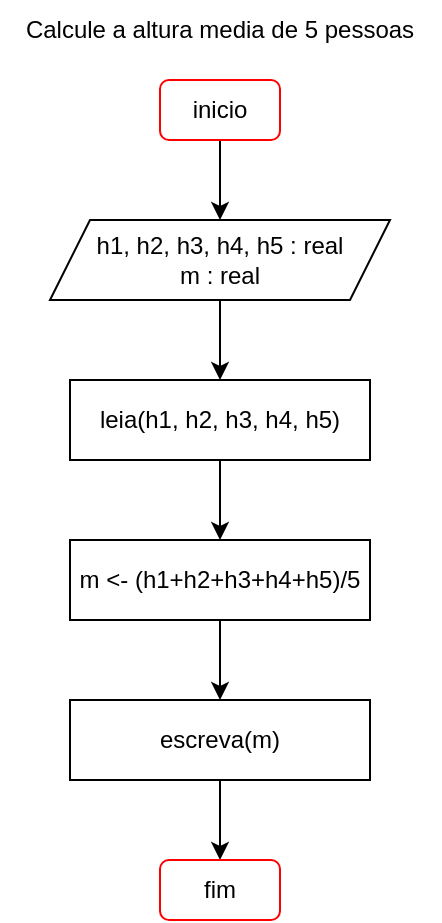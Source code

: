 <mxfile version="17.2.6" type="google" pages="3"><diagram id="C5RBs43oDa-KdzZeNtuy" name="Altura média"><mxGraphModel grid="1" page="1" gridSize="10" guides="1" tooltips="1" connect="1" arrows="1" fold="1" pageScale="1" pageWidth="827" pageHeight="1169" math="0" shadow="0"><root><mxCell id="WIyWlLk6GJQsqaUBKTNV-0"/><mxCell id="WIyWlLk6GJQsqaUBKTNV-1" parent="WIyWlLk6GJQsqaUBKTNV-0"/><mxCell id="bUzWxm_5IIejTb5UGPG7-2" value="" style="edgeStyle=orthogonalEdgeStyle;rounded=0;orthogonalLoop=1;jettySize=auto;html=1;entryX=0.5;entryY=0;entryDx=0;entryDy=0;" edge="1" parent="WIyWlLk6GJQsqaUBKTNV-1" source="bUzWxm_5IIejTb5UGPG7-0" target="bUzWxm_5IIejTb5UGPG7-3"><mxGeometry relative="1" as="geometry"><mxPoint x="400" y="185" as="targetPoint"/></mxGeometry></mxCell><mxCell id="bUzWxm_5IIejTb5UGPG7-0" value="inicio" style="rounded=1;whiteSpace=wrap;html=1;strokeColor=#FF0000;" vertex="1" parent="WIyWlLk6GJQsqaUBKTNV-1"><mxGeometry x="370" y="90" width="60" height="30" as="geometry"/></mxCell><mxCell id="bUzWxm_5IIejTb5UGPG7-7" value="" style="edgeStyle=orthogonalEdgeStyle;rounded=0;orthogonalLoop=1;jettySize=auto;html=1;" edge="1" parent="WIyWlLk6GJQsqaUBKTNV-1" source="bUzWxm_5IIejTb5UGPG7-3" target="bUzWxm_5IIejTb5UGPG7-6"><mxGeometry relative="1" as="geometry"/></mxCell><mxCell id="bUzWxm_5IIejTb5UGPG7-3" value="h1, h2, h3, h4, h5 : real&lt;br&gt;m : real" style="shape=parallelogram;perimeter=parallelogramPerimeter;whiteSpace=wrap;html=1;fixedSize=1;strokeColor=#000000;" vertex="1" parent="WIyWlLk6GJQsqaUBKTNV-1"><mxGeometry x="315" y="160" width="170" height="40" as="geometry"/></mxCell><mxCell id="bUzWxm_5IIejTb5UGPG7-9" value="" style="edgeStyle=orthogonalEdgeStyle;rounded=0;orthogonalLoop=1;jettySize=auto;html=1;" edge="1" parent="WIyWlLk6GJQsqaUBKTNV-1" source="bUzWxm_5IIejTb5UGPG7-6" target="bUzWxm_5IIejTb5UGPG7-8"><mxGeometry relative="1" as="geometry"/></mxCell><mxCell id="bUzWxm_5IIejTb5UGPG7-6" value="leia(h1, h2, h3, h4, h5)" style="whiteSpace=wrap;html=1;strokeColor=#000000;" vertex="1" parent="WIyWlLk6GJQsqaUBKTNV-1"><mxGeometry x="325" y="240" width="150" height="40" as="geometry"/></mxCell><mxCell id="bUzWxm_5IIejTb5UGPG7-11" value="" style="edgeStyle=orthogonalEdgeStyle;rounded=0;orthogonalLoop=1;jettySize=auto;html=1;" edge="1" parent="WIyWlLk6GJQsqaUBKTNV-1" source="bUzWxm_5IIejTb5UGPG7-8" target="bUzWxm_5IIejTb5UGPG7-10"><mxGeometry relative="1" as="geometry"/></mxCell><mxCell id="bUzWxm_5IIejTb5UGPG7-8" value="m &amp;lt;- (h1+h2+h3+h4+h5)/5" style="whiteSpace=wrap;html=1;strokeColor=#000000;" vertex="1" parent="WIyWlLk6GJQsqaUBKTNV-1"><mxGeometry x="325" y="320" width="150" height="40" as="geometry"/></mxCell><mxCell id="bUzWxm_5IIejTb5UGPG7-13" value="" style="edgeStyle=orthogonalEdgeStyle;rounded=0;orthogonalLoop=1;jettySize=auto;html=1;" edge="1" parent="WIyWlLk6GJQsqaUBKTNV-1" source="bUzWxm_5IIejTb5UGPG7-10" target="bUzWxm_5IIejTb5UGPG7-12"><mxGeometry relative="1" as="geometry"/></mxCell><mxCell id="bUzWxm_5IIejTb5UGPG7-10" value="escreva(m)" style="whiteSpace=wrap;html=1;strokeColor=#000000;" vertex="1" parent="WIyWlLk6GJQsqaUBKTNV-1"><mxGeometry x="325" y="400" width="150" height="40" as="geometry"/></mxCell><mxCell id="bUzWxm_5IIejTb5UGPG7-12" value="fim" style="rounded=1;whiteSpace=wrap;html=1;strokeColor=#FF0000;" vertex="1" parent="WIyWlLk6GJQsqaUBKTNV-1"><mxGeometry x="370" y="480" width="60" height="30" as="geometry"/></mxCell><mxCell id="bUzWxm_5IIejTb5UGPG7-14" value="Calcule a altura media de 5 pessoas" style="text;html=1;strokeColor=none;fillColor=none;align=center;verticalAlign=middle;whiteSpace=wrap;rounded=0;" vertex="1" parent="WIyWlLk6GJQsqaUBKTNV-1"><mxGeometry x="290" y="50" width="220" height="30" as="geometry"/></mxCell></root></mxGraphModel></diagram><diagram id="0uC6PQXhrgZb7V8C4TUy" name="Teste condicional"><mxGraphModel grid="1" page="1" gridSize="10" guides="1" tooltips="1" connect="1" arrows="1" fold="1" pageScale="1" pageWidth="827" pageHeight="1169" math="0" shadow="0"><root><mxCell id="b5jH2JO7xTDBuqe_oBOR-0"/><mxCell id="b5jH2JO7xTDBuqe_oBOR-1" parent="b5jH2JO7xTDBuqe_oBOR-0"/><mxCell id="q7RD36v7mSQqmcAjxH-v-3" style="edgeStyle=orthogonalEdgeStyle;rounded=0;orthogonalLoop=1;jettySize=auto;html=1;entryX=0.5;entryY=0;entryDx=0;entryDy=0;" edge="1" parent="b5jH2JO7xTDBuqe_oBOR-1" source="q7RD36v7mSQqmcAjxH-v-0" target="q7RD36v7mSQqmcAjxH-v-1"><mxGeometry relative="1" as="geometry"/></mxCell><mxCell id="q7RD36v7mSQqmcAjxH-v-0" value="inicio" style="rounded=1;whiteSpace=wrap;html=1;strokeColor=#FF0000;" vertex="1" parent="b5jH2JO7xTDBuqe_oBOR-1"><mxGeometry x="85" y="90" width="60" height="30" as="geometry"/></mxCell><mxCell id="iEaTliS8QH7ncK78W-vB-1" style="edgeStyle=orthogonalEdgeStyle;rounded=0;orthogonalLoop=1;jettySize=auto;html=1;" edge="1" parent="b5jH2JO7xTDBuqe_oBOR-1" source="q7RD36v7mSQqmcAjxH-v-1" target="iEaTliS8QH7ncK78W-vB-0"><mxGeometry relative="1" as="geometry"/></mxCell><mxCell id="q7RD36v7mSQqmcAjxH-v-1" value="x : inteiro" style="shape=parallelogram;perimeter=parallelogramPerimeter;whiteSpace=wrap;html=1;fixedSize=1;strokeColor=#000000;" vertex="1" parent="b5jH2JO7xTDBuqe_oBOR-1"><mxGeometry x="55" y="160" width="120" height="40" as="geometry"/></mxCell><mxCell id="q7RD36v7mSQqmcAjxH-v-2" value="fim" style="rounded=1;whiteSpace=wrap;html=1;strokeColor=#FF0000;" vertex="1" parent="b5jH2JO7xTDBuqe_oBOR-1"><mxGeometry x="175" y="470" width="60" height="30" as="geometry"/></mxCell><mxCell id="iEaTliS8QH7ncK78W-vB-3" style="edgeStyle=orthogonalEdgeStyle;rounded=0;orthogonalLoop=1;jettySize=auto;html=1;entryX=0.5;entryY=0;entryDx=0;entryDy=0;" edge="1" parent="b5jH2JO7xTDBuqe_oBOR-1" source="iEaTliS8QH7ncK78W-vB-0" target="iEaTliS8QH7ncK78W-vB-2"><mxGeometry relative="1" as="geometry"/></mxCell><mxCell id="iEaTliS8QH7ncK78W-vB-0" value="leia( x )" style="whiteSpace=wrap;html=1;strokeColor=#000000;" vertex="1" parent="b5jH2JO7xTDBuqe_oBOR-1"><mxGeometry x="40" y="240" width="150" height="40" as="geometry"/></mxCell><mxCell id="iEaTliS8QH7ncK78W-vB-5" style="edgeStyle=orthogonalEdgeStyle;rounded=0;orthogonalLoop=1;jettySize=auto;html=1;" edge="1" parent="b5jH2JO7xTDBuqe_oBOR-1" source="iEaTliS8QH7ncK78W-vB-2" target="iEaTliS8QH7ncK78W-vB-4"><mxGeometry relative="1" as="geometry"/></mxCell><mxCell id="iEaTliS8QH7ncK78W-vB-8" value="SIM" style="edgeLabel;html=1;align=center;verticalAlign=middle;resizable=0;points=[];" connectable="0" vertex="1" parent="iEaTliS8QH7ncK78W-vB-5"><mxGeometry x="-0.185" relative="1" as="geometry"><mxPoint as="offset"/></mxGeometry></mxCell><mxCell id="iEaTliS8QH7ncK78W-vB-7" style="edgeStyle=orthogonalEdgeStyle;rounded=0;orthogonalLoop=1;jettySize=auto;html=1;entryX=0;entryY=0.5;entryDx=0;entryDy=0;exitX=0.5;exitY=1;exitDx=0;exitDy=0;" edge="1" parent="b5jH2JO7xTDBuqe_oBOR-1" source="iEaTliS8QH7ncK78W-vB-2" target="q7RD36v7mSQqmcAjxH-v-2"><mxGeometry relative="1" as="geometry"><Array as="points"><mxPoint x="115" y="485"/></Array></mxGeometry></mxCell><mxCell id="iEaTliS8QH7ncK78W-vB-9" value="NÃO" style="edgeLabel;html=1;align=center;verticalAlign=middle;resizable=0;points=[];" connectable="0" vertex="1" parent="iEaTliS8QH7ncK78W-vB-7"><mxGeometry x="-0.433" y="1" relative="1" as="geometry"><mxPoint x="-1" y="6" as="offset"/></mxGeometry></mxCell><mxCell id="iEaTliS8QH7ncK78W-vB-2" value="x é par?" style="rhombus;whiteSpace=wrap;html=1;fillColor=#d5e8d4;strokeColor=#82b366;" vertex="1" parent="b5jH2JO7xTDBuqe_oBOR-1"><mxGeometry x="75" y="320" width="80" height="80" as="geometry"/></mxCell><mxCell id="iEaTliS8QH7ncK78W-vB-6" style="edgeStyle=orthogonalEdgeStyle;rounded=0;orthogonalLoop=1;jettySize=auto;html=1;entryX=1;entryY=0.5;entryDx=0;entryDy=0;" edge="1" parent="b5jH2JO7xTDBuqe_oBOR-1" source="iEaTliS8QH7ncK78W-vB-4" target="q7RD36v7mSQqmcAjxH-v-2"><mxGeometry relative="1" as="geometry"><Array as="points"><mxPoint x="305" y="485"/></Array></mxGeometry></mxCell><mxCell id="iEaTliS8QH7ncK78W-vB-4" value="escreva(x, &quot;é par&quot;)" style="whiteSpace=wrap;html=1;strokeColor=#000000;" vertex="1" parent="b5jH2JO7xTDBuqe_oBOR-1"><mxGeometry x="230" y="340" width="150" height="40" as="geometry"/></mxCell><mxCell id="iEaTliS8QH7ncK78W-vB-10" value="Desvio condiconal parcial" style="text;html=1;strokeColor=none;fillColor=none;align=center;verticalAlign=middle;whiteSpace=wrap;rounded=0;" vertex="1" parent="b5jH2JO7xTDBuqe_oBOR-1"><mxGeometry x="37.5" y="40" width="152.5" height="40" as="geometry"/></mxCell><mxCell id="iEaTliS8QH7ncK78W-vB-11" style="edgeStyle=orthogonalEdgeStyle;rounded=0;orthogonalLoop=1;jettySize=auto;html=1;entryX=0.5;entryY=0;entryDx=0;entryDy=0;" edge="1" parent="b5jH2JO7xTDBuqe_oBOR-1" source="iEaTliS8QH7ncK78W-vB-12" target="iEaTliS8QH7ncK78W-vB-14"><mxGeometry relative="1" as="geometry"/></mxCell><mxCell id="iEaTliS8QH7ncK78W-vB-12" value="inicio" style="rounded=1;whiteSpace=wrap;html=1;strokeColor=#FF0000;" vertex="1" parent="b5jH2JO7xTDBuqe_oBOR-1"><mxGeometry x="575" y="90" width="60" height="30" as="geometry"/></mxCell><mxCell id="iEaTliS8QH7ncK78W-vB-13" style="edgeStyle=orthogonalEdgeStyle;rounded=0;orthogonalLoop=1;jettySize=auto;html=1;" edge="1" parent="b5jH2JO7xTDBuqe_oBOR-1" source="iEaTliS8QH7ncK78W-vB-14" target="iEaTliS8QH7ncK78W-vB-17"><mxGeometry relative="1" as="geometry"/></mxCell><mxCell id="iEaTliS8QH7ncK78W-vB-14" value="x : inteiro" style="shape=parallelogram;perimeter=parallelogramPerimeter;whiteSpace=wrap;html=1;fixedSize=1;strokeColor=#000000;" vertex="1" parent="b5jH2JO7xTDBuqe_oBOR-1"><mxGeometry x="545" y="160" width="120" height="40" as="geometry"/></mxCell><mxCell id="iEaTliS8QH7ncK78W-vB-15" value="fim" style="rounded=1;whiteSpace=wrap;html=1;strokeColor=#FF0000;" vertex="1" parent="b5jH2JO7xTDBuqe_oBOR-1"><mxGeometry x="575" y="720" width="60" height="30" as="geometry"/></mxCell><mxCell id="iEaTliS8QH7ncK78W-vB-16" style="edgeStyle=orthogonalEdgeStyle;rounded=0;orthogonalLoop=1;jettySize=auto;html=1;entryX=0.5;entryY=0;entryDx=0;entryDy=0;" edge="1" parent="b5jH2JO7xTDBuqe_oBOR-1" source="iEaTliS8QH7ncK78W-vB-17" target="iEaTliS8QH7ncK78W-vB-22"><mxGeometry relative="1" as="geometry"/></mxCell><mxCell id="iEaTliS8QH7ncK78W-vB-17" value="leia( x )" style="whiteSpace=wrap;html=1;strokeColor=#000000;" vertex="1" parent="b5jH2JO7xTDBuqe_oBOR-1"><mxGeometry x="530" y="240" width="150" height="40" as="geometry"/></mxCell><mxCell id="iEaTliS8QH7ncK78W-vB-18" style="edgeStyle=orthogonalEdgeStyle;rounded=0;orthogonalLoop=1;jettySize=auto;html=1;entryX=0.5;entryY=0;entryDx=0;entryDy=0;" edge="1" parent="b5jH2JO7xTDBuqe_oBOR-1" source="iEaTliS8QH7ncK78W-vB-22" target="iEaTliS8QH7ncK78W-vB-24"><mxGeometry relative="1" as="geometry"/></mxCell><mxCell id="iEaTliS8QH7ncK78W-vB-19" value="SIM" style="edgeLabel;html=1;align=center;verticalAlign=middle;resizable=0;points=[];" connectable="0" vertex="1" parent="iEaTliS8QH7ncK78W-vB-18"><mxGeometry x="-0.185" relative="1" as="geometry"><mxPoint x="-14" as="offset"/></mxGeometry></mxCell><mxCell id="iEaTliS8QH7ncK78W-vB-20" style="edgeStyle=orthogonalEdgeStyle;rounded=0;orthogonalLoop=1;jettySize=auto;html=1;exitX=0;exitY=0.5;exitDx=0;exitDy=0;entryX=0.462;entryY=0.013;entryDx=0;entryDy=0;entryPerimeter=0;" edge="1" parent="b5jH2JO7xTDBuqe_oBOR-1" source="iEaTliS8QH7ncK78W-vB-22" target="iEaTliS8QH7ncK78W-vB-30"><mxGeometry relative="1" as="geometry"><Array as="points"><mxPoint x="480" y="360"/></Array><mxPoint x="505" y="460" as="targetPoint"/></mxGeometry></mxCell><mxCell id="iEaTliS8QH7ncK78W-vB-21" value="NÃO" style="edgeLabel;html=1;align=center;verticalAlign=middle;resizable=0;points=[];" connectable="0" vertex="1" parent="iEaTliS8QH7ncK78W-vB-20"><mxGeometry x="-0.433" y="1" relative="1" as="geometry"><mxPoint x="-5" y="-1" as="offset"/></mxGeometry></mxCell><mxCell id="iEaTliS8QH7ncK78W-vB-22" value="x é par?" style="rhombus;whiteSpace=wrap;html=1;fillColor=#d5e8d4;strokeColor=#82b366;" vertex="1" parent="b5jH2JO7xTDBuqe_oBOR-1"><mxGeometry x="565" y="320" width="80" height="80" as="geometry"/></mxCell><mxCell id="iEaTliS8QH7ncK78W-vB-27" style="edgeStyle=orthogonalEdgeStyle;rounded=0;orthogonalLoop=1;jettySize=auto;html=1;" edge="1" parent="b5jH2JO7xTDBuqe_oBOR-1" source="iEaTliS8QH7ncK78W-vB-24" target="iEaTliS8QH7ncK78W-vB-25"><mxGeometry relative="1" as="geometry"/></mxCell><mxCell id="iEaTliS8QH7ncK78W-vB-24" value="escreva(x, &quot;é par&quot;)" style="whiteSpace=wrap;html=1;strokeColor=#000000;" vertex="1" parent="b5jH2JO7xTDBuqe_oBOR-1"><mxGeometry x="660" y="400" width="130" height="40" as="geometry"/></mxCell><mxCell id="iEaTliS8QH7ncK78W-vB-28" style="edgeStyle=orthogonalEdgeStyle;rounded=0;orthogonalLoop=1;jettySize=auto;html=1;" edge="1" parent="b5jH2JO7xTDBuqe_oBOR-1" source="iEaTliS8QH7ncK78W-vB-25" target="iEaTliS8QH7ncK78W-vB-26"><mxGeometry relative="1" as="geometry"/></mxCell><mxCell id="iEaTliS8QH7ncK78W-vB-25" value="x &amp;lt;- x * x&lt;br&gt;" style="whiteSpace=wrap;html=1;strokeColor=#000000;" vertex="1" parent="b5jH2JO7xTDBuqe_oBOR-1"><mxGeometry x="660" y="480" width="130" height="40" as="geometry"/></mxCell><mxCell id="iEaTliS8QH7ncK78W-vB-36" style="edgeStyle=orthogonalEdgeStyle;rounded=0;orthogonalLoop=1;jettySize=auto;html=1;entryX=0.5;entryY=0;entryDx=0;entryDy=0;" edge="1" parent="b5jH2JO7xTDBuqe_oBOR-1" source="iEaTliS8QH7ncK78W-vB-26" target="iEaTliS8QH7ncK78W-vB-34"><mxGeometry relative="1" as="geometry"/></mxCell><mxCell id="iEaTliS8QH7ncK78W-vB-26" value="escreval(&quot;x * x =&quot;, x)" style="whiteSpace=wrap;html=1;strokeColor=#000000;" vertex="1" parent="b5jH2JO7xTDBuqe_oBOR-1"><mxGeometry x="660" y="560" width="130" height="40" as="geometry"/></mxCell><mxCell id="iEaTliS8QH7ncK78W-vB-29" style="edgeStyle=orthogonalEdgeStyle;rounded=0;orthogonalLoop=1;jettySize=auto;html=1;" edge="1" parent="b5jH2JO7xTDBuqe_oBOR-1" source="iEaTliS8QH7ncK78W-vB-30" target="iEaTliS8QH7ncK78W-vB-32"><mxGeometry relative="1" as="geometry"/></mxCell><mxCell id="iEaTliS8QH7ncK78W-vB-30" value="escreva(x, &quot;é impar!&quot;)" style="whiteSpace=wrap;html=1;strokeColor=#000000;" vertex="1" parent="b5jH2JO7xTDBuqe_oBOR-1"><mxGeometry x="420" y="400" width="130" height="40" as="geometry"/></mxCell><mxCell id="iEaTliS8QH7ncK78W-vB-31" style="edgeStyle=orthogonalEdgeStyle;rounded=0;orthogonalLoop=1;jettySize=auto;html=1;" edge="1" parent="b5jH2JO7xTDBuqe_oBOR-1" source="iEaTliS8QH7ncK78W-vB-32" target="iEaTliS8QH7ncK78W-vB-33"><mxGeometry relative="1" as="geometry"/></mxCell><mxCell id="iEaTliS8QH7ncK78W-vB-32" value="x &amp;lt;- x + 1" style="whiteSpace=wrap;html=1;strokeColor=#000000;" vertex="1" parent="b5jH2JO7xTDBuqe_oBOR-1"><mxGeometry x="420" y="480" width="130" height="40" as="geometry"/></mxCell><mxCell id="iEaTliS8QH7ncK78W-vB-35" style="edgeStyle=orthogonalEdgeStyle;rounded=0;orthogonalLoop=1;jettySize=auto;html=1;" edge="1" parent="b5jH2JO7xTDBuqe_oBOR-1" source="iEaTliS8QH7ncK78W-vB-33" target="iEaTliS8QH7ncK78W-vB-34"><mxGeometry relative="1" as="geometry"/></mxCell><mxCell id="iEaTliS8QH7ncK78W-vB-33" value="escreval(&quot;x =&quot;, x)" style="whiteSpace=wrap;html=1;strokeColor=#000000;" vertex="1" parent="b5jH2JO7xTDBuqe_oBOR-1"><mxGeometry x="420" y="560" width="130" height="40" as="geometry"/></mxCell><mxCell id="iEaTliS8QH7ncK78W-vB-40" style="edgeStyle=orthogonalEdgeStyle;rounded=0;orthogonalLoop=1;jettySize=auto;html=1;entryX=0.5;entryY=0;entryDx=0;entryDy=0;" edge="1" parent="b5jH2JO7xTDBuqe_oBOR-1" source="iEaTliS8QH7ncK78W-vB-34" target="iEaTliS8QH7ncK78W-vB-15"><mxGeometry relative="1" as="geometry"/></mxCell><mxCell id="iEaTliS8QH7ncK78W-vB-34" value="escreval(&quot;terminei o algoritmo&quot;)" style="whiteSpace=wrap;html=1;strokeColor=#000000;" vertex="1" parent="b5jH2JO7xTDBuqe_oBOR-1"><mxGeometry x="515" y="640" width="180" height="40" as="geometry"/></mxCell><mxCell id="iEaTliS8QH7ncK78W-vB-38" value="Desvio condicional completo" style="text;html=1;strokeColor=none;fillColor=none;align=center;verticalAlign=middle;whiteSpace=wrap;rounded=0;" vertex="1" parent="b5jH2JO7xTDBuqe_oBOR-1"><mxGeometry x="523.75" y="40" width="162.5" height="40" as="geometry"/></mxCell></root></mxGraphModel></diagram><diagram id="ec4JXGjFlfQSFZVieTjN" name="Exercícios"><mxGraphModel grid="1" page="1" gridSize="10" guides="1" tooltips="1" connect="1" arrows="1" fold="1" pageScale="1" pageWidth="827" pageHeight="1169" math="0" shadow="0"><root><mxCell id="0"/><mxCell id="1" parent="0"/><mxCell id="v7FGW0W22Onnfv4jTw1D-1" value="Exercício 1" style="text;html=1;strokeColor=none;fillColor=none;align=center;verticalAlign=middle;whiteSpace=wrap;rounded=0;fontStyle=5" vertex="1" parent="1"><mxGeometry x="179" y="11" width="100" height="30" as="geometry"/></mxCell><mxCell id="6wxG_hIsGA9apHgpyqQL-1" style="edgeStyle=orthogonalEdgeStyle;rounded=0;orthogonalLoop=1;jettySize=auto;html=1;entryX=0.5;entryY=0;entryDx=0;entryDy=0;" edge="1" parent="1" source="6wxG_hIsGA9apHgpyqQL-2" target="6wxG_hIsGA9apHgpyqQL-4"><mxGeometry relative="1" as="geometry"/></mxCell><mxCell id="6wxG_hIsGA9apHgpyqQL-2" value="inicio" style="rounded=1;whiteSpace=wrap;html=1;strokeColor=#FF0000;" vertex="1" parent="1"><mxGeometry x="199" y="50" width="60" height="30" as="geometry"/></mxCell><mxCell id="6wxG_hIsGA9apHgpyqQL-3" style="edgeStyle=orthogonalEdgeStyle;rounded=0;orthogonalLoop=1;jettySize=auto;html=1;" edge="1" parent="1" source="6wxG_hIsGA9apHgpyqQL-4" target="6wxG_hIsGA9apHgpyqQL-7"><mxGeometry relative="1" as="geometry"/></mxCell><mxCell id="6wxG_hIsGA9apHgpyqQL-4" value="x : inteiro" style="shape=parallelogram;perimeter=parallelogramPerimeter;whiteSpace=wrap;html=1;fixedSize=1;strokeColor=#000000;" vertex="1" parent="1"><mxGeometry x="169" y="120" width="120" height="40" as="geometry"/></mxCell><mxCell id="6wxG_hIsGA9apHgpyqQL-6" style="edgeStyle=orthogonalEdgeStyle;rounded=0;orthogonalLoop=1;jettySize=auto;html=1;entryX=0.5;entryY=0;entryDx=0;entryDy=0;" edge="1" parent="1" source="6wxG_hIsGA9apHgpyqQL-7" target="6wxG_hIsGA9apHgpyqQL-12"><mxGeometry relative="1" as="geometry"/></mxCell><mxCell id="6wxG_hIsGA9apHgpyqQL-7" value="leia( x )" style="whiteSpace=wrap;html=1;strokeColor=#000000;" vertex="1" parent="1"><mxGeometry x="169" y="200" width="120" height="40" as="geometry"/></mxCell><mxCell id="6wxG_hIsGA9apHgpyqQL-8" style="edgeStyle=orthogonalEdgeStyle;rounded=0;orthogonalLoop=1;jettySize=auto;html=1;entryX=0.5;entryY=0;entryDx=0;entryDy=0;" edge="1" parent="1" source="6wxG_hIsGA9apHgpyqQL-12" target="8osGrrs4_ClT8bTZeJCw-3"><mxGeometry relative="1" as="geometry"><mxPoint x="349.0" y="360.0" as="targetPoint"/></mxGeometry></mxCell><mxCell id="6wxG_hIsGA9apHgpyqQL-9" value="SIM" style="edgeLabel;html=1;align=center;verticalAlign=middle;resizable=0;points=[];" connectable="0" vertex="1" parent="6wxG_hIsGA9apHgpyqQL-8"><mxGeometry x="-0.185" relative="1" as="geometry"><mxPoint x="-14" as="offset"/></mxGeometry></mxCell><mxCell id="6wxG_hIsGA9apHgpyqQL-10" style="edgeStyle=orthogonalEdgeStyle;rounded=0;orthogonalLoop=1;jettySize=auto;html=1;exitX=0;exitY=0.5;exitDx=0;exitDy=0;" edge="1" parent="1" source="6wxG_hIsGA9apHgpyqQL-12" target="8osGrrs4_ClT8bTZeJCw-9"><mxGeometry relative="1" as="geometry"><Array as="points"><mxPoint x="104" y="320"/></Array><mxPoint x="104.06" y="360.52" as="targetPoint"/></mxGeometry></mxCell><mxCell id="6wxG_hIsGA9apHgpyqQL-11" value="NÃO" style="edgeLabel;html=1;align=center;verticalAlign=middle;resizable=0;points=[];" connectable="0" vertex="1" parent="6wxG_hIsGA9apHgpyqQL-10"><mxGeometry x="-0.433" y="1" relative="1" as="geometry"><mxPoint x="2" y="-1" as="offset"/></mxGeometry></mxCell><mxCell id="6wxG_hIsGA9apHgpyqQL-12" value="&lt;span&gt;x % 2 = 0 ?&lt;/span&gt;" style="rhombus;whiteSpace=wrap;html=1;fillColor=#d5e8d4;strokeColor=#82b366;" vertex="1" parent="1"><mxGeometry x="189" y="280" width="80" height="80" as="geometry"/></mxCell><mxCell id="8osGrrs4_ClT8bTZeJCw-6" style="edgeStyle=orthogonalEdgeStyle;rounded=0;orthogonalLoop=1;jettySize=auto;html=1;entryX=0.5;entryY=0;entryDx=0;entryDy=0;exitX=0.5;exitY=1;exitDx=0;exitDy=0;" edge="1" parent="1" source="8osGrrs4_ClT8bTZeJCw-9" target="TPDmj40eAJEOQgTm7GCc-1"><mxGeometry relative="1" as="geometry"/></mxCell><mxCell id="TPDmj40eAJEOQgTm7GCc-1" value="fim" style="rounded=1;whiteSpace=wrap;html=1;strokeColor=#FF0000;" vertex="1" parent="1"><mxGeometry x="199" y="449" width="60" height="30" as="geometry"/></mxCell><mxCell id="TPDmj40eAJEOQgTm7GCc-4" value="Exercício 2" style="text;html=1;strokeColor=none;fillColor=none;align=center;verticalAlign=middle;whiteSpace=wrap;rounded=0;fontStyle=5" vertex="1" parent="1"><mxGeometry x="620" y="11" width="100" height="30" as="geometry"/></mxCell><mxCell id="TPDmj40eAJEOQgTm7GCc-5" style="edgeStyle=orthogonalEdgeStyle;rounded=0;orthogonalLoop=1;jettySize=auto;html=1;entryX=0.5;entryY=0;entryDx=0;entryDy=0;" edge="1" parent="1" source="TPDmj40eAJEOQgTm7GCc-6" target="TPDmj40eAJEOQgTm7GCc-8"><mxGeometry relative="1" as="geometry"/></mxCell><mxCell id="TPDmj40eAJEOQgTm7GCc-6" value="inicio" style="rounded=1;whiteSpace=wrap;html=1;strokeColor=#FF0000;" vertex="1" parent="1"><mxGeometry x="640" y="50" width="60" height="30" as="geometry"/></mxCell><mxCell id="TPDmj40eAJEOQgTm7GCc-7" style="edgeStyle=orthogonalEdgeStyle;rounded=0;orthogonalLoop=1;jettySize=auto;html=1;" edge="1" parent="1" source="TPDmj40eAJEOQgTm7GCc-8" target="TPDmj40eAJEOQgTm7GCc-10"><mxGeometry relative="1" as="geometry"/></mxCell><mxCell id="TPDmj40eAJEOQgTm7GCc-8" value="x : inteiro" style="shape=parallelogram;perimeter=parallelogramPerimeter;whiteSpace=wrap;html=1;fixedSize=1;strokeColor=#000000;" vertex="1" parent="1"><mxGeometry x="610" y="120" width="120" height="40" as="geometry"/></mxCell><mxCell id="TPDmj40eAJEOQgTm7GCc-9" style="edgeStyle=orthogonalEdgeStyle;rounded=0;orthogonalLoop=1;jettySize=auto;html=1;entryX=0.5;entryY=0;entryDx=0;entryDy=0;" edge="1" parent="1" source="TPDmj40eAJEOQgTm7GCc-10" target="TPDmj40eAJEOQgTm7GCc-15"><mxGeometry relative="1" as="geometry"/></mxCell><mxCell id="TPDmj40eAJEOQgTm7GCc-10" value="leia( x )" style="whiteSpace=wrap;html=1;strokeColor=#000000;" vertex="1" parent="1"><mxGeometry x="610" y="200" width="120" height="40" as="geometry"/></mxCell><mxCell id="TPDmj40eAJEOQgTm7GCc-11" style="edgeStyle=orthogonalEdgeStyle;rounded=0;orthogonalLoop=1;jettySize=auto;html=1;entryX=0.5;entryY=0;entryDx=0;entryDy=0;" edge="1" parent="1" source="TPDmj40eAJEOQgTm7GCc-15" target="8osGrrs4_ClT8bTZeJCw-57"><mxGeometry relative="1" as="geometry"><mxPoint x="795" y="360.0" as="targetPoint"/></mxGeometry></mxCell><mxCell id="TPDmj40eAJEOQgTm7GCc-12" value="SIM" style="edgeLabel;html=1;align=center;verticalAlign=middle;resizable=0;points=[];" connectable="0" vertex="1" parent="TPDmj40eAJEOQgTm7GCc-11"><mxGeometry x="-0.185" relative="1" as="geometry"><mxPoint x="-6" as="offset"/></mxGeometry></mxCell><mxCell id="TPDmj40eAJEOQgTm7GCc-13" style="edgeStyle=orthogonalEdgeStyle;rounded=0;orthogonalLoop=1;jettySize=auto;html=1;exitX=0;exitY=0.5;exitDx=0;exitDy=0;" edge="1" parent="1" source="TPDmj40eAJEOQgTm7GCc-15" target="TPDmj40eAJEOQgTm7GCc-19"><mxGeometry relative="1" as="geometry"><Array as="points"><mxPoint x="550" y="320"/></Array><mxPoint x="520" y="360" as="targetPoint"/></mxGeometry></mxCell><mxCell id="TPDmj40eAJEOQgTm7GCc-14" value="NÃO" style="edgeLabel;html=1;align=center;verticalAlign=middle;resizable=0;points=[];" connectable="0" vertex="1" parent="TPDmj40eAJEOQgTm7GCc-13"><mxGeometry x="-0.433" y="1" relative="1" as="geometry"><mxPoint x="11" y="-1" as="offset"/></mxGeometry></mxCell><mxCell id="TPDmj40eAJEOQgTm7GCc-15" value="x &amp;gt; 0 ?" style="rhombus;whiteSpace=wrap;html=1;fillColor=#d5e8d4;strokeColor=#82b366;" vertex="1" parent="1"><mxGeometry x="630" y="280" width="80" height="80" as="geometry"/></mxCell><mxCell id="8osGrrs4_ClT8bTZeJCw-11" style="edgeStyle=orthogonalEdgeStyle;rounded=0;orthogonalLoop=1;jettySize=auto;html=1;exitX=0.5;exitY=1;exitDx=0;exitDy=0;entryX=0;entryY=0.5;entryDx=0;entryDy=0;" edge="1" parent="1" source="TPDmj40eAJEOQgTm7GCc-19" target="8osGrrs4_ClT8bTZeJCw-59"><mxGeometry relative="1" as="geometry"><mxPoint x="640" y="674" as="targetPoint"/><Array as="points"><mxPoint x="550" y="585"/></Array></mxGeometry></mxCell><mxCell id="TPDmj40eAJEOQgTm7GCc-19" value="escreva(x, &quot;é negativo!&quot;)" style="whiteSpace=wrap;html=1;strokeColor=#000000;" vertex="1" parent="1"><mxGeometry x="480" y="401" width="140" height="40" as="geometry"/></mxCell><mxCell id="8osGrrs4_ClT8bTZeJCw-8" style="edgeStyle=orthogonalEdgeStyle;rounded=0;orthogonalLoop=1;jettySize=auto;html=1;exitX=0.5;exitY=1;exitDx=0;exitDy=0;entryX=0.5;entryY=0;entryDx=0;entryDy=0;" edge="1" parent="1" source="8osGrrs4_ClT8bTZeJCw-3" target="TPDmj40eAJEOQgTm7GCc-1"><mxGeometry relative="1" as="geometry"/></mxCell><mxCell id="8osGrrs4_ClT8bTZeJCw-3" value="escreva(x, &quot;é par&quot;)" style="whiteSpace=wrap;html=1;strokeColor=#000000;" vertex="1" parent="1"><mxGeometry x="284" y="361" width="130" height="40" as="geometry"/></mxCell><mxCell id="8osGrrs4_ClT8bTZeJCw-9" value="escreva(x, &quot;é impar!&quot;)" style="whiteSpace=wrap;html=1;strokeColor=#000000;" vertex="1" parent="1"><mxGeometry x="44" y="361" width="130" height="40" as="geometry"/></mxCell><mxCell id="8osGrrs4_ClT8bTZeJCw-19" value="Exercício 3" style="text;html=1;strokeColor=none;fillColor=none;align=center;verticalAlign=middle;whiteSpace=wrap;rounded=0;fontStyle=5" vertex="1" parent="1"><mxGeometry x="1147.5" y="11" width="100" height="30" as="geometry"/></mxCell><mxCell id="8osGrrs4_ClT8bTZeJCw-20" style="edgeStyle=orthogonalEdgeStyle;rounded=0;orthogonalLoop=1;jettySize=auto;html=1;entryX=0.5;entryY=0;entryDx=0;entryDy=0;" edge="1" parent="1" source="8osGrrs4_ClT8bTZeJCw-21" target="8osGrrs4_ClT8bTZeJCw-23"><mxGeometry relative="1" as="geometry"/></mxCell><mxCell id="8osGrrs4_ClT8bTZeJCw-21" value="inicio" style="rounded=1;whiteSpace=wrap;html=1;strokeColor=#FF0000;" vertex="1" parent="1"><mxGeometry x="1167.5" y="51" width="60" height="30" as="geometry"/></mxCell><mxCell id="8osGrrs4_ClT8bTZeJCw-22" style="edgeStyle=orthogonalEdgeStyle;rounded=0;orthogonalLoop=1;jettySize=auto;html=1;" edge="1" parent="1" source="8osGrrs4_ClT8bTZeJCw-23" target="8osGrrs4_ClT8bTZeJCw-25"><mxGeometry relative="1" as="geometry"/></mxCell><mxCell id="8osGrrs4_ClT8bTZeJCw-23" value="x , y,&amp;nbsp; z&amp;nbsp;: inteiro" style="shape=parallelogram;perimeter=parallelogramPerimeter;whiteSpace=wrap;html=1;fixedSize=1;strokeColor=#000000;" vertex="1" parent="1"><mxGeometry x="1137.5" y="101" width="120" height="20" as="geometry"/></mxCell><mxCell id="ttOmjZIDTGTxwSP_7nEj-8" style="edgeStyle=orthogonalEdgeStyle;rounded=0;orthogonalLoop=1;jettySize=auto;html=1;exitX=0.5;exitY=1;exitDx=0;exitDy=0;entryX=0.5;entryY=0;entryDx=0;entryDy=0;" edge="1" parent="1" source="8osGrrs4_ClT8bTZeJCw-25" target="ttOmjZIDTGTxwSP_7nEj-6"><mxGeometry relative="1" as="geometry"/></mxCell><mxCell id="8osGrrs4_ClT8bTZeJCw-25" value="leia(x)" style="whiteSpace=wrap;html=1;strokeColor=#000000;" vertex="1" parent="1"><mxGeometry x="1147.5" y="141" width="100" height="20" as="geometry"/></mxCell><mxCell id="8osGrrs4_ClT8bTZeJCw-32" value="escreval(x, &quot;é maior&quot;)" style="whiteSpace=wrap;html=1;strokeColor=#000000;" vertex="1" parent="1"><mxGeometry x="1350" y="280" width="130" height="20" as="geometry"/></mxCell><mxCell id="2ao35aniGQhQw8UYPt3c-27" style="edgeStyle=orthogonalEdgeStyle;rounded=0;orthogonalLoop=1;jettySize=auto;html=1;exitX=0.5;exitY=1;exitDx=0;exitDy=0;entryX=0.5;entryY=0;entryDx=0;entryDy=0;fontSize=10;" edge="1" parent="1" source="8osGrrs4_ClT8bTZeJCw-35" target="ttOmjZIDTGTxwSP_7nEj-24"><mxGeometry relative="1" as="geometry"/></mxCell><mxCell id="8osGrrs4_ClT8bTZeJCw-35" value="escreval(z, &quot;é maior&quot;)" style="whiteSpace=wrap;html=1;strokeColor=#000000;" vertex="1" parent="1"><mxGeometry x="1132.5" y="440" width="130" height="20" as="geometry"/></mxCell><mxCell id="8osGrrs4_ClT8bTZeJCw-36" value="fim" style="rounded=1;whiteSpace=wrap;html=1;strokeColor=#FF0000;" vertex="1" parent="1"><mxGeometry x="1530" y="585" width="60" height="30" as="geometry"/></mxCell><mxCell id="ttOmjZIDTGTxwSP_7nEj-11" style="edgeStyle=orthogonalEdgeStyle;rounded=0;orthogonalLoop=1;jettySize=auto;html=1;exitX=1;exitY=0.5;exitDx=0;exitDy=0;" edge="1" parent="1" source="8osGrrs4_ClT8bTZeJCw-44" target="8osGrrs4_ClT8bTZeJCw-32"><mxGeometry relative="1" as="geometry"/></mxCell><mxCell id="ttOmjZIDTGTxwSP_7nEj-12" value="VERDADEIRO" style="edgeLabel;html=1;align=center;verticalAlign=middle;resizable=0;points=[];fontSize=10;" connectable="0" vertex="1" parent="ttOmjZIDTGTxwSP_7nEj-11"><mxGeometry x="-0.255" y="3" relative="1" as="geometry"><mxPoint x="8" y="3" as="offset"/></mxGeometry></mxCell><mxCell id="ttOmjZIDTGTxwSP_7nEj-13" value="FALSO" style="edgeStyle=orthogonalEdgeStyle;rounded=0;orthogonalLoop=1;jettySize=auto;html=1;exitX=0.5;exitY=1;exitDx=0;exitDy=0;entryX=0.5;entryY=0;entryDx=0;entryDy=0;fontSize=10;" edge="1" parent="1" source="8osGrrs4_ClT8bTZeJCw-44" target="ttOmjZIDTGTxwSP_7nEj-18"><mxGeometry relative="1" as="geometry"><mxPoint x="1200" y="350" as="targetPoint"/></mxGeometry></mxCell><mxCell id="8osGrrs4_ClT8bTZeJCw-44" value="(x &amp;gt; y) e (x &amp;gt; z)&amp;nbsp;" style="rhombus;whiteSpace=wrap;html=1;fillColor=#d5e8d4;strokeColor=#82b366;" vertex="1" parent="1"><mxGeometry x="1137.5" y="260" width="120" height="60" as="geometry"/></mxCell><mxCell id="8osGrrs4_ClT8bTZeJCw-45" value="&lt;span style=&quot;font-weight: 700&quot;&gt;Exercício 4&lt;/span&gt;" style="text;html=1;strokeColor=none;fillColor=none;align=center;verticalAlign=middle;whiteSpace=wrap;rounded=0;fontStyle=4" vertex="1" parent="1"><mxGeometry x="179" y="660" width="100" height="30" as="geometry"/></mxCell><mxCell id="ttOmjZIDTGTxwSP_7nEj-2" value="" style="edgeStyle=orthogonalEdgeStyle;rounded=0;orthogonalLoop=1;jettySize=auto;html=1;" edge="1" parent="1" source="8osGrrs4_ClT8bTZeJCw-47" target="8osGrrs4_ClT8bTZeJCw-49"><mxGeometry relative="1" as="geometry"/></mxCell><mxCell id="8osGrrs4_ClT8bTZeJCw-47" value="inicio" style="rounded=1;whiteSpace=wrap;html=1;strokeColor=#FF0000;" vertex="1" parent="1"><mxGeometry x="199" y="699.5" width="60" height="20" as="geometry"/></mxCell><mxCell id="8osGrrs4_ClT8bTZeJCw-48" style="edgeStyle=orthogonalEdgeStyle;rounded=0;orthogonalLoop=1;jettySize=auto;html=1;" edge="1" parent="1" source="8osGrrs4_ClT8bTZeJCw-49" target="8osGrrs4_ClT8bTZeJCw-51"><mxGeometry relative="1" as="geometry"/></mxCell><mxCell id="8osGrrs4_ClT8bTZeJCw-49" value="v1, v2, v3, v4, v5 : inteiro&lt;br&gt;m : real" style="shape=parallelogram;perimeter=parallelogramPerimeter;whiteSpace=wrap;html=1;fixedSize=1;strokeColor=#000000;" vertex="1" parent="1"><mxGeometry x="139" y="740.5" width="180" height="40" as="geometry"/></mxCell><mxCell id="8osGrrs4_ClT8bTZeJCw-50" style="edgeStyle=orthogonalEdgeStyle;rounded=0;orthogonalLoop=1;jettySize=auto;html=1;entryX=0.5;entryY=0;entryDx=0;entryDy=0;" edge="1" parent="1" source="8osGrrs4_ClT8bTZeJCw-51" target="ttOmjZIDTGTxwSP_7nEj-1"><mxGeometry relative="1" as="geometry"><mxPoint x="229" y="920" as="targetPoint"/></mxGeometry></mxCell><mxCell id="8osGrrs4_ClT8bTZeJCw-51" value="leia(v1, v2, v3, v4, v5)" style="whiteSpace=wrap;html=1;strokeColor=#000000;" vertex="1" parent="1"><mxGeometry x="154" y="800" width="150" height="20" as="geometry"/></mxCell><mxCell id="8osGrrs4_ClT8bTZeJCw-53" style="edgeStyle=orthogonalEdgeStyle;rounded=0;orthogonalLoop=1;jettySize=auto;html=1;entryX=0.5;entryY=0;entryDx=0;entryDy=0;" edge="1" parent="1" source="8osGrrs4_ClT8bTZeJCw-57" target="8osGrrs4_ClT8bTZeJCw-61"><mxGeometry relative="1" as="geometry"><mxPoint x="981.0" y="478.0" as="targetPoint"/></mxGeometry></mxCell><mxCell id="8osGrrs4_ClT8bTZeJCw-54" value="SIM" style="edgeLabel;html=1;align=center;verticalAlign=middle;resizable=0;points=[];" connectable="0" vertex="1" parent="8osGrrs4_ClT8bTZeJCw-53"><mxGeometry x="-0.185" relative="1" as="geometry"><mxPoint x="-14" as="offset"/></mxGeometry></mxCell><mxCell id="8osGrrs4_ClT8bTZeJCw-55" style="edgeStyle=orthogonalEdgeStyle;rounded=0;orthogonalLoop=1;jettySize=auto;html=1;exitX=0;exitY=0.5;exitDx=0;exitDy=0;" edge="1" parent="1" source="8osGrrs4_ClT8bTZeJCw-57" target="8osGrrs4_ClT8bTZeJCw-62"><mxGeometry relative="1" as="geometry"><Array as="points"><mxPoint x="821" y="410"/><mxPoint x="736" y="410"/></Array><mxPoint x="736.06" y="478.52" as="targetPoint"/></mxGeometry></mxCell><mxCell id="8osGrrs4_ClT8bTZeJCw-56" value="NÃO" style="edgeLabel;html=1;align=center;verticalAlign=middle;resizable=0;points=[];" connectable="0" vertex="1" parent="8osGrrs4_ClT8bTZeJCw-55"><mxGeometry x="-0.433" y="1" relative="1" as="geometry"><mxPoint x="2" y="-1" as="offset"/></mxGeometry></mxCell><mxCell id="8osGrrs4_ClT8bTZeJCw-57" value="&lt;span&gt;x % 2 = 0 ?&lt;/span&gt;" style="rhombus;whiteSpace=wrap;html=1;fillColor=#d5e8d4;strokeColor=#82b366;" vertex="1" parent="1"><mxGeometry x="821" y="369" width="80" height="80" as="geometry"/></mxCell><mxCell id="8osGrrs4_ClT8bTZeJCw-58" style="edgeStyle=orthogonalEdgeStyle;rounded=0;orthogonalLoop=1;jettySize=auto;html=1;entryX=0.5;entryY=0;entryDx=0;entryDy=0;exitX=0.5;exitY=1;exitDx=0;exitDy=0;" edge="1" parent="1" source="8osGrrs4_ClT8bTZeJCw-62" target="8osGrrs4_ClT8bTZeJCw-59"><mxGeometry relative="1" as="geometry"/></mxCell><mxCell id="8osGrrs4_ClT8bTZeJCw-59" value="fim" style="rounded=1;whiteSpace=wrap;html=1;strokeColor=#FF0000;" vertex="1" parent="1"><mxGeometry x="831" y="570" width="60" height="30" as="geometry"/></mxCell><mxCell id="8osGrrs4_ClT8bTZeJCw-60" style="edgeStyle=orthogonalEdgeStyle;rounded=0;orthogonalLoop=1;jettySize=auto;html=1;exitX=0.5;exitY=1;exitDx=0;exitDy=0;entryX=0.5;entryY=0;entryDx=0;entryDy=0;" edge="1" parent="1" source="8osGrrs4_ClT8bTZeJCw-61" target="8osGrrs4_ClT8bTZeJCw-59"><mxGeometry relative="1" as="geometry"/></mxCell><mxCell id="8osGrrs4_ClT8bTZeJCw-61" value="escreva(x, &quot;é par&quot;)" style="whiteSpace=wrap;html=1;strokeColor=#000000;" vertex="1" parent="1"><mxGeometry x="916" y="479" width="130" height="40" as="geometry"/></mxCell><mxCell id="8osGrrs4_ClT8bTZeJCw-62" value="escreva(x, &quot;é impar!&quot;)" style="whiteSpace=wrap;html=1;strokeColor=#000000;" vertex="1" parent="1"><mxGeometry x="676" y="479" width="130" height="40" as="geometry"/></mxCell><mxCell id="ttOmjZIDTGTxwSP_7nEj-4" style="edgeStyle=orthogonalEdgeStyle;rounded=0;orthogonalLoop=1;jettySize=auto;html=1;exitX=0.5;exitY=1;exitDx=0;exitDy=0;entryX=0.5;entryY=0;entryDx=0;entryDy=0;" edge="1" parent="1" source="ttOmjZIDTGTxwSP_7nEj-1" target="ttOmjZIDTGTxwSP_7nEj-3"><mxGeometry relative="1" as="geometry"/></mxCell><mxCell id="ttOmjZIDTGTxwSP_7nEj-1" value="m &amp;lt;- (v1+v2+v3+v4+v5)/5" style="whiteSpace=wrap;html=1;strokeColor=#000000;" vertex="1" parent="1"><mxGeometry x="154" y="840" width="150" height="20" as="geometry"/></mxCell><mxCell id="ttOmjZIDTGTxwSP_7nEj-3" value="escreva(m)" style="whiteSpace=wrap;html=1;strokeColor=#000000;" vertex="1" parent="1"><mxGeometry x="154" y="880" width="150" height="20" as="geometry"/></mxCell><mxCell id="ttOmjZIDTGTxwSP_7nEj-9" style="edgeStyle=orthogonalEdgeStyle;rounded=0;orthogonalLoop=1;jettySize=auto;html=1;exitX=0.5;exitY=1;exitDx=0;exitDy=0;" edge="1" parent="1" source="ttOmjZIDTGTxwSP_7nEj-6" target="ttOmjZIDTGTxwSP_7nEj-7"><mxGeometry relative="1" as="geometry"/></mxCell><mxCell id="ttOmjZIDTGTxwSP_7nEj-6" value="leia(y)" style="whiteSpace=wrap;html=1;strokeColor=#000000;" vertex="1" parent="1"><mxGeometry x="1147.5" y="181" width="100" height="20" as="geometry"/></mxCell><mxCell id="ttOmjZIDTGTxwSP_7nEj-10" style="edgeStyle=orthogonalEdgeStyle;rounded=0;orthogonalLoop=1;jettySize=auto;html=1;exitX=0.5;exitY=1;exitDx=0;exitDy=0;entryX=0.5;entryY=0;entryDx=0;entryDy=0;" edge="1" parent="1" source="ttOmjZIDTGTxwSP_7nEj-7" target="8osGrrs4_ClT8bTZeJCw-44"><mxGeometry relative="1" as="geometry"/></mxCell><mxCell id="ttOmjZIDTGTxwSP_7nEj-7" value="leia(z)" style="whiteSpace=wrap;html=1;strokeColor=#000000;" vertex="1" parent="1"><mxGeometry x="1147.5" y="220" width="100" height="20" as="geometry"/></mxCell><mxCell id="ttOmjZIDTGTxwSP_7nEj-14" value="escreval(y, &quot;é maior&quot;)" style="whiteSpace=wrap;html=1;strokeColor=#000000;" vertex="1" parent="1"><mxGeometry x="1350" y="369" width="130" height="20" as="geometry"/></mxCell><mxCell id="ttOmjZIDTGTxwSP_7nEj-15" style="edgeStyle=orthogonalEdgeStyle;rounded=0;orthogonalLoop=1;jettySize=auto;html=1;exitX=1;exitY=0.5;exitDx=0;exitDy=0;" edge="1" parent="1" source="ttOmjZIDTGTxwSP_7nEj-18" target="ttOmjZIDTGTxwSP_7nEj-14"><mxGeometry relative="1" as="geometry"/></mxCell><mxCell id="ttOmjZIDTGTxwSP_7nEj-16" value="VERDADEIRO" style="edgeLabel;html=1;align=center;verticalAlign=middle;resizable=0;points=[];fontSize=10;" connectable="0" vertex="1" parent="ttOmjZIDTGTxwSP_7nEj-15"><mxGeometry x="-0.255" y="3" relative="1" as="geometry"><mxPoint x="8" y="2" as="offset"/></mxGeometry></mxCell><mxCell id="ttOmjZIDTGTxwSP_7nEj-17" value="FALSO" style="edgeStyle=orthogonalEdgeStyle;rounded=0;orthogonalLoop=1;jettySize=auto;html=1;exitX=0.5;exitY=1;exitDx=0;exitDy=0;fontSize=10;entryX=0.5;entryY=0;entryDx=0;entryDy=0;" edge="1" parent="1" source="ttOmjZIDTGTxwSP_7nEj-18" target="8osGrrs4_ClT8bTZeJCw-35"><mxGeometry relative="1" as="geometry"><mxPoint x="1198" y="430" as="targetPoint"/></mxGeometry></mxCell><mxCell id="ttOmjZIDTGTxwSP_7nEj-18" value="(y &amp;gt; x) e (y &amp;gt; z)&amp;nbsp;" style="rhombus;whiteSpace=wrap;html=1;fillColor=#d5e8d4;strokeColor=#82b366;" vertex="1" parent="1"><mxGeometry x="1137.5" y="351" width="120" height="60" as="geometry"/></mxCell><mxCell id="2ao35aniGQhQw8UYPt3c-29" style="edgeStyle=orthogonalEdgeStyle;rounded=0;orthogonalLoop=1;jettySize=auto;html=1;exitX=1;exitY=0.5;exitDx=0;exitDy=0;entryX=0;entryY=0.5;entryDx=0;entryDy=0;fontSize=10;" edge="1" parent="1" source="ttOmjZIDTGTxwSP_7nEj-19" target="8osGrrs4_ClT8bTZeJCw-36"><mxGeometry relative="1" as="geometry"/></mxCell><mxCell id="ttOmjZIDTGTxwSP_7nEj-19" value="escreval(x, &quot;é menor&quot;)" style="whiteSpace=wrap;html=1;strokeColor=#000000;" vertex="1" parent="1"><mxGeometry x="1350" y="501" width="130" height="20" as="geometry"/></mxCell><mxCell id="2ao35aniGQhQw8UYPt3c-28" style="edgeStyle=orthogonalEdgeStyle;rounded=0;orthogonalLoop=1;jettySize=auto;html=1;exitX=1;exitY=0.5;exitDx=0;exitDy=0;entryX=0;entryY=0.5;entryDx=0;entryDy=0;fontSize=10;" edge="1" parent="1" source="ttOmjZIDTGTxwSP_7nEj-20" target="8osGrrs4_ClT8bTZeJCw-36"><mxGeometry relative="1" as="geometry"/></mxCell><mxCell id="ttOmjZIDTGTxwSP_7nEj-20" value="escreval(z, &quot;é menor&quot;)" style="whiteSpace=wrap;html=1;strokeColor=#000000;" vertex="1" parent="1"><mxGeometry x="1350" y="660" width="130" height="20" as="geometry"/></mxCell><mxCell id="ttOmjZIDTGTxwSP_7nEj-21" style="edgeStyle=orthogonalEdgeStyle;rounded=0;orthogonalLoop=1;jettySize=auto;html=1;exitX=1;exitY=0.5;exitDx=0;exitDy=0;" edge="1" parent="1" source="ttOmjZIDTGTxwSP_7nEj-24" target="ttOmjZIDTGTxwSP_7nEj-19"><mxGeometry relative="1" as="geometry"/></mxCell><mxCell id="ttOmjZIDTGTxwSP_7nEj-22" value="VERDADEIRO" style="edgeLabel;html=1;align=center;verticalAlign=middle;resizable=0;points=[];fontSize=10;" connectable="0" vertex="1" parent="ttOmjZIDTGTxwSP_7nEj-21"><mxGeometry x="-0.255" y="3" relative="1" as="geometry"><mxPoint x="8" y="3" as="offset"/></mxGeometry></mxCell><mxCell id="ttOmjZIDTGTxwSP_7nEj-23" value="FALSO" style="edgeStyle=orthogonalEdgeStyle;rounded=0;orthogonalLoop=1;jettySize=auto;html=1;exitX=0.5;exitY=1;exitDx=0;exitDy=0;entryX=0.5;entryY=0;entryDx=0;entryDy=0;fontSize=10;" edge="1" parent="1" source="ttOmjZIDTGTxwSP_7nEj-24" target="ttOmjZIDTGTxwSP_7nEj-29"><mxGeometry relative="1" as="geometry"><mxPoint x="1203" y="709" as="targetPoint"/></mxGeometry></mxCell><mxCell id="ttOmjZIDTGTxwSP_7nEj-24" value="(x &amp;lt; y) e (x &amp;lt; z)&amp;nbsp;" style="rhombus;whiteSpace=wrap;html=1;fillColor=#d5e8d4;strokeColor=#82b366;" vertex="1" parent="1"><mxGeometry x="1137.5" y="480" width="120" height="60" as="geometry"/></mxCell><mxCell id="2ao35aniGQhQw8UYPt3c-30" style="edgeStyle=orthogonalEdgeStyle;rounded=0;orthogonalLoop=1;jettySize=auto;html=1;exitX=1;exitY=0.5;exitDx=0;exitDy=0;fontSize=10;" edge="1" parent="1" source="ttOmjZIDTGTxwSP_7nEj-25"><mxGeometry relative="1" as="geometry"><mxPoint x="1530" y="599.207" as="targetPoint"/></mxGeometry></mxCell><mxCell id="ttOmjZIDTGTxwSP_7nEj-25" value="escreval(y, &quot;é menor&quot;)" style="whiteSpace=wrap;html=1;strokeColor=#000000;" vertex="1" parent="1"><mxGeometry x="1350" y="589.5" width="130" height="20" as="geometry"/></mxCell><mxCell id="ttOmjZIDTGTxwSP_7nEj-26" style="edgeStyle=orthogonalEdgeStyle;rounded=0;orthogonalLoop=1;jettySize=auto;html=1;exitX=1;exitY=0.5;exitDx=0;exitDy=0;" edge="1" parent="1" source="ttOmjZIDTGTxwSP_7nEj-29" target="ttOmjZIDTGTxwSP_7nEj-25"><mxGeometry relative="1" as="geometry"/></mxCell><mxCell id="ttOmjZIDTGTxwSP_7nEj-27" value="VERDADEIRO" style="edgeLabel;html=1;align=center;verticalAlign=middle;resizable=0;points=[];fontSize=10;" connectable="0" vertex="1" parent="ttOmjZIDTGTxwSP_7nEj-26"><mxGeometry x="-0.255" y="3" relative="1" as="geometry"><mxPoint x="8" y="3" as="offset"/></mxGeometry></mxCell><mxCell id="ttOmjZIDTGTxwSP_7nEj-28" value="FALSO" style="edgeStyle=orthogonalEdgeStyle;rounded=0;orthogonalLoop=1;jettySize=auto;html=1;exitX=0.5;exitY=1;exitDx=0;exitDy=0;entryX=0;entryY=0.5;entryDx=0;entryDy=0;" edge="1" parent="1" source="ttOmjZIDTGTxwSP_7nEj-29" target="ttOmjZIDTGTxwSP_7nEj-20"><mxGeometry x="0.266" relative="1" as="geometry"><mxPoint x="1203" y="829" as="targetPoint"/><mxPoint as="offset"/></mxGeometry></mxCell><mxCell id="ttOmjZIDTGTxwSP_7nEj-29" value="(y &amp;lt; x) e (y &amp;lt; z)&amp;nbsp;" style="rhombus;whiteSpace=wrap;html=1;fillColor=#d5e8d4;strokeColor=#82b366;" vertex="1" parent="1"><mxGeometry x="1137.5" y="569.5" width="120" height="60" as="geometry"/></mxCell><mxCell id="2ao35aniGQhQw8UYPt3c-1" value="Exercício 3 - Modificado" style="text;html=1;strokeColor=none;fillColor=none;align=center;verticalAlign=middle;whiteSpace=wrap;rounded=0;fontStyle=5" vertex="1" parent="1"><mxGeometry x="1870" y="11" width="152.5" height="30" as="geometry"/></mxCell><mxCell id="2ao35aniGQhQw8UYPt3c-50" style="edgeStyle=orthogonalEdgeStyle;rounded=0;orthogonalLoop=1;jettySize=auto;html=1;exitX=0.5;exitY=1;exitDx=0;exitDy=0;entryX=0.5;entryY=0;entryDx=0;entryDy=0;fontSize=10;" edge="1" parent="1" source="2ao35aniGQhQw8UYPt3c-3" target="2ao35aniGQhQw8UYPt3c-5"><mxGeometry relative="1" as="geometry"/></mxCell><mxCell id="2ao35aniGQhQw8UYPt3c-3" value="inicio" style="rounded=1;whiteSpace=wrap;html=1;strokeColor=#FF0000;" vertex="1" parent="1"><mxGeometry x="1917.5" y="61.5" width="60" height="20" as="geometry"/></mxCell><mxCell id="2ao35aniGQhQw8UYPt3c-4" style="edgeStyle=orthogonalEdgeStyle;rounded=0;orthogonalLoop=1;jettySize=auto;html=1;" edge="1" parent="1" source="2ao35aniGQhQw8UYPt3c-5" target="2ao35aniGQhQw8UYPt3c-7"><mxGeometry relative="1" as="geometry"/></mxCell><mxCell id="2ao35aniGQhQw8UYPt3c-5" value="x , y,&amp;nbsp; z&amp;nbsp;: inteiro&lt;br&gt;maior, menor: inteiro" style="shape=parallelogram;perimeter=parallelogramPerimeter;whiteSpace=wrap;html=1;fixedSize=1;strokeColor=#000000;" vertex="1" parent="1"><mxGeometry x="1872.5" y="101.5" width="150" height="40" as="geometry"/></mxCell><mxCell id="2ao35aniGQhQw8UYPt3c-6" style="edgeStyle=orthogonalEdgeStyle;rounded=0;orthogonalLoop=1;jettySize=auto;html=1;exitX=0.5;exitY=1;exitDx=0;exitDy=0;entryX=0.5;entryY=0;entryDx=0;entryDy=0;" edge="1" parent="1" source="2ao35aniGQhQw8UYPt3c-7" target="2ao35aniGQhQw8UYPt3c-9"><mxGeometry relative="1" as="geometry"/></mxCell><mxCell id="2ao35aniGQhQw8UYPt3c-7" value="leia(x)" style="whiteSpace=wrap;html=1;strokeColor=#000000;" vertex="1" parent="1"><mxGeometry x="1897.5" y="161.5" width="100" height="20" as="geometry"/></mxCell><mxCell id="2ao35aniGQhQw8UYPt3c-8" style="edgeStyle=orthogonalEdgeStyle;rounded=0;orthogonalLoop=1;jettySize=auto;html=1;exitX=0.5;exitY=1;exitDx=0;exitDy=0;" edge="1" parent="1" source="2ao35aniGQhQw8UYPt3c-9" target="2ao35aniGQhQw8UYPt3c-11"><mxGeometry relative="1" as="geometry"/></mxCell><mxCell id="2ao35aniGQhQw8UYPt3c-9" value="maior &amp;lt;- x" style="whiteSpace=wrap;html=1;strokeColor=#000000;" vertex="1" parent="1"><mxGeometry x="1897.5" y="201.5" width="100" height="20" as="geometry"/></mxCell><mxCell id="2ao35aniGQhQw8UYPt3c-13" style="edgeStyle=orthogonalEdgeStyle;rounded=0;orthogonalLoop=1;jettySize=auto;html=1;exitX=0.5;exitY=1;exitDx=0;exitDy=0;entryX=0.5;entryY=0;entryDx=0;entryDy=0;" edge="1" parent="1" source="2ao35aniGQhQw8UYPt3c-11" target="2ao35aniGQhQw8UYPt3c-12"><mxGeometry relative="1" as="geometry"/></mxCell><mxCell id="2ao35aniGQhQw8UYPt3c-11" value="leia(y)" style="whiteSpace=wrap;html=1;strokeColor=#000000;" vertex="1" parent="1"><mxGeometry x="1897.5" y="240.5" width="100" height="20" as="geometry"/></mxCell><mxCell id="2ao35aniGQhQw8UYPt3c-16" value="SIM" style="edgeStyle=orthogonalEdgeStyle;rounded=0;orthogonalLoop=1;jettySize=auto;html=1;exitX=1;exitY=0.5;exitDx=0;exitDy=0;" edge="1" parent="1" source="2ao35aniGQhQw8UYPt3c-12" target="2ao35aniGQhQw8UYPt3c-15"><mxGeometry x="0.03" relative="1" as="geometry"><mxPoint as="offset"/></mxGeometry></mxCell><mxCell id="2ao35aniGQhQw8UYPt3c-18" style="edgeStyle=orthogonalEdgeStyle;rounded=0;orthogonalLoop=1;jettySize=auto;html=1;exitX=0.5;exitY=1;exitDx=0;exitDy=0;entryX=0.5;entryY=0;entryDx=0;entryDy=0;" edge="1" parent="1" source="2ao35aniGQhQw8UYPt3c-12" target="2ao35aniGQhQw8UYPt3c-17"><mxGeometry relative="1" as="geometry"/></mxCell><mxCell id="2ao35aniGQhQw8UYPt3c-12" value="y &amp;gt; maior" style="rhombus;whiteSpace=wrap;html=1;fillColor=#d5e8d4;strokeColor=#82b366;" vertex="1" parent="1"><mxGeometry x="1897.5" y="280.5" width="100" height="60" as="geometry"/></mxCell><mxCell id="2ao35aniGQhQw8UYPt3c-19" style="edgeStyle=orthogonalEdgeStyle;rounded=0;orthogonalLoop=1;jettySize=auto;html=1;exitX=0.5;exitY=1;exitDx=0;exitDy=0;entryX=0.5;entryY=0;entryDx=0;entryDy=0;" edge="1" parent="1" source="2ao35aniGQhQw8UYPt3c-15" target="2ao35aniGQhQw8UYPt3c-17"><mxGeometry relative="1" as="geometry"><Array as="points"><mxPoint x="2130" y="350.5"/><mxPoint x="1948" y="350.5"/></Array></mxGeometry></mxCell><mxCell id="2ao35aniGQhQw8UYPt3c-15" value="maior &amp;lt;- y" style="whiteSpace=wrap;html=1;strokeColor=#000000;" vertex="1" parent="1"><mxGeometry x="2080" y="300.5" width="100" height="20" as="geometry"/></mxCell><mxCell id="2ao35aniGQhQw8UYPt3c-26" style="edgeStyle=orthogonalEdgeStyle;rounded=0;orthogonalLoop=1;jettySize=auto;html=1;exitX=0.5;exitY=1;exitDx=0;exitDy=0;entryX=0.5;entryY=0;entryDx=0;entryDy=0;" edge="1" parent="1" source="2ao35aniGQhQw8UYPt3c-17" target="2ao35aniGQhQw8UYPt3c-22"><mxGeometry relative="1" as="geometry"/></mxCell><mxCell id="2ao35aniGQhQw8UYPt3c-17" value="leia(z)" style="whiteSpace=wrap;html=1;strokeColor=#000000;" vertex="1" parent="1"><mxGeometry x="1897.5" y="361.5" width="100" height="20" as="geometry"/></mxCell><mxCell id="2ao35aniGQhQw8UYPt3c-20" value="SIM" style="edgeStyle=orthogonalEdgeStyle;rounded=0;orthogonalLoop=1;jettySize=auto;html=1;exitX=1;exitY=0.5;exitDx=0;exitDy=0;" edge="1" parent="1" source="2ao35aniGQhQw8UYPt3c-22" target="2ao35aniGQhQw8UYPt3c-24"><mxGeometry x="0.03" relative="1" as="geometry"><mxPoint as="offset"/></mxGeometry></mxCell><mxCell id="2ao35aniGQhQw8UYPt3c-21" style="edgeStyle=orthogonalEdgeStyle;rounded=0;orthogonalLoop=1;jettySize=auto;html=1;exitX=0.5;exitY=1;exitDx=0;exitDy=0;entryX=0.5;entryY=0;entryDx=0;entryDy=0;" edge="1" parent="1" source="2ao35aniGQhQw8UYPt3c-22" target="2ao35aniGQhQw8UYPt3c-25"><mxGeometry relative="1" as="geometry"/></mxCell><mxCell id="2ao35aniGQhQw8UYPt3c-22" value="z &amp;gt; maior" style="rhombus;whiteSpace=wrap;html=1;fillColor=#d5e8d4;strokeColor=#82b366;" vertex="1" parent="1"><mxGeometry x="1897.5" y="400.5" width="100" height="60" as="geometry"/></mxCell><mxCell id="2ao35aniGQhQw8UYPt3c-23" style="edgeStyle=orthogonalEdgeStyle;rounded=0;orthogonalLoop=1;jettySize=auto;html=1;exitX=0.5;exitY=1;exitDx=0;exitDy=0;entryX=0.5;entryY=0;entryDx=0;entryDy=0;" edge="1" parent="1" source="2ao35aniGQhQw8UYPt3c-24" target="2ao35aniGQhQw8UYPt3c-25"><mxGeometry relative="1" as="geometry"><Array as="points"><mxPoint x="2130" y="470.5"/><mxPoint x="1948" y="470.5"/></Array></mxGeometry></mxCell><mxCell id="2ao35aniGQhQw8UYPt3c-24" value="maior &amp;lt;- z" style="whiteSpace=wrap;html=1;strokeColor=#000000;" vertex="1" parent="1"><mxGeometry x="2080" y="420.5" width="100" height="20" as="geometry"/></mxCell><mxCell id="2ao35aniGQhQw8UYPt3c-44" style="edgeStyle=orthogonalEdgeStyle;rounded=0;orthogonalLoop=1;jettySize=auto;html=1;exitX=0.5;exitY=1;exitDx=0;exitDy=0;entryX=0.5;entryY=0;entryDx=0;entryDy=0;fontSize=10;" edge="1" parent="1" source="2ao35aniGQhQw8UYPt3c-25" target="2ao35aniGQhQw8UYPt3c-33"><mxGeometry relative="1" as="geometry"/></mxCell><mxCell id="2ao35aniGQhQw8UYPt3c-25" value="escreval(maior,&quot; é o maior valor&quot;)" style="whiteSpace=wrap;html=1;strokeColor=#000000;" vertex="1" parent="1"><mxGeometry x="1857.5" y="481.5" width="180" height="20" as="geometry"/></mxCell><mxCell id="2ao35aniGQhQw8UYPt3c-31" value="SIM" style="edgeStyle=orthogonalEdgeStyle;rounded=0;orthogonalLoop=1;jettySize=auto;html=1;exitX=1;exitY=0.5;exitDx=0;exitDy=0;" edge="1" parent="1" source="2ao35aniGQhQw8UYPt3c-33" target="2ao35aniGQhQw8UYPt3c-35"><mxGeometry x="0.03" relative="1" as="geometry"><mxPoint as="offset"/></mxGeometry></mxCell><mxCell id="2ao35aniGQhQw8UYPt3c-32" style="edgeStyle=orthogonalEdgeStyle;rounded=0;orthogonalLoop=1;jettySize=auto;html=1;exitX=0.5;exitY=1;exitDx=0;exitDy=0;entryX=0.5;entryY=0;entryDx=0;entryDy=0;" edge="1" parent="1" source="2ao35aniGQhQw8UYPt3c-33" target="2ao35aniGQhQw8UYPt3c-37"><mxGeometry relative="1" as="geometry"/></mxCell><mxCell id="2ao35aniGQhQw8UYPt3c-33" value="y &amp;lt; menor" style="rhombus;whiteSpace=wrap;html=1;fillColor=#d5e8d4;strokeColor=#82b366;" vertex="1" parent="1"><mxGeometry x="1897.5" y="519.5" width="100" height="60" as="geometry"/></mxCell><mxCell id="2ao35aniGQhQw8UYPt3c-34" style="edgeStyle=orthogonalEdgeStyle;rounded=0;orthogonalLoop=1;jettySize=auto;html=1;exitX=0.5;exitY=1;exitDx=0;exitDy=0;entryX=0.5;entryY=0;entryDx=0;entryDy=0;" edge="1" parent="1" source="2ao35aniGQhQw8UYPt3c-35" target="2ao35aniGQhQw8UYPt3c-37"><mxGeometry relative="1" as="geometry"><Array as="points"><mxPoint x="2130" y="589.5"/><mxPoint x="1948" y="589.5"/></Array></mxGeometry></mxCell><mxCell id="2ao35aniGQhQw8UYPt3c-35" value="menor &amp;lt;- y" style="whiteSpace=wrap;html=1;strokeColor=#000000;" vertex="1" parent="1"><mxGeometry x="2080" y="539.5" width="100" height="20" as="geometry"/></mxCell><mxCell id="2ao35aniGQhQw8UYPt3c-36" style="edgeStyle=orthogonalEdgeStyle;rounded=0;orthogonalLoop=1;jettySize=auto;html=1;exitX=0.5;exitY=1;exitDx=0;exitDy=0;entryX=0.5;entryY=0;entryDx=0;entryDy=0;" edge="1" parent="1" source="2ao35aniGQhQw8UYPt3c-37" target="2ao35aniGQhQw8UYPt3c-40"><mxGeometry relative="1" as="geometry"/></mxCell><mxCell id="2ao35aniGQhQw8UYPt3c-37" value="leia(z)" style="whiteSpace=wrap;html=1;strokeColor=#000000;" vertex="1" parent="1"><mxGeometry x="1897.5" y="600.5" width="100" height="20" as="geometry"/></mxCell><mxCell id="2ao35aniGQhQw8UYPt3c-38" value="SIM" style="edgeStyle=orthogonalEdgeStyle;rounded=0;orthogonalLoop=1;jettySize=auto;html=1;exitX=1;exitY=0.5;exitDx=0;exitDy=0;" edge="1" parent="1" source="2ao35aniGQhQw8UYPt3c-40" target="2ao35aniGQhQw8UYPt3c-42"><mxGeometry x="0.03" relative="1" as="geometry"><mxPoint as="offset"/></mxGeometry></mxCell><mxCell id="2ao35aniGQhQw8UYPt3c-39" style="edgeStyle=orthogonalEdgeStyle;rounded=0;orthogonalLoop=1;jettySize=auto;html=1;exitX=0.5;exitY=1;exitDx=0;exitDy=0;entryX=0.5;entryY=0;entryDx=0;entryDy=0;" edge="1" parent="1" source="2ao35aniGQhQw8UYPt3c-40" target="2ao35aniGQhQw8UYPt3c-43"><mxGeometry relative="1" as="geometry"/></mxCell><mxCell id="2ao35aniGQhQw8UYPt3c-40" value="z &amp;gt; menor" style="rhombus;whiteSpace=wrap;html=1;fillColor=#d5e8d4;strokeColor=#82b366;" vertex="1" parent="1"><mxGeometry x="1897.5" y="639.5" width="100" height="60" as="geometry"/></mxCell><mxCell id="2ao35aniGQhQw8UYPt3c-41" style="edgeStyle=orthogonalEdgeStyle;rounded=0;orthogonalLoop=1;jettySize=auto;html=1;exitX=0.5;exitY=1;exitDx=0;exitDy=0;entryX=0.5;entryY=0;entryDx=0;entryDy=0;" edge="1" parent="1" source="2ao35aniGQhQw8UYPt3c-42" target="2ao35aniGQhQw8UYPt3c-43"><mxGeometry relative="1" as="geometry"><Array as="points"><mxPoint x="2130" y="709.5"/><mxPoint x="1948" y="709.5"/></Array></mxGeometry></mxCell><mxCell id="2ao35aniGQhQw8UYPt3c-42" value="menor &amp;lt;- z" style="whiteSpace=wrap;html=1;strokeColor=#000000;" vertex="1" parent="1"><mxGeometry x="2080" y="659.5" width="100" height="20" as="geometry"/></mxCell><mxCell id="2ao35aniGQhQw8UYPt3c-46" style="edgeStyle=orthogonalEdgeStyle;rounded=0;orthogonalLoop=1;jettySize=auto;html=1;exitX=0.5;exitY=1;exitDx=0;exitDy=0;fontSize=10;" edge="1" parent="1" source="2ao35aniGQhQw8UYPt3c-43" target="2ao35aniGQhQw8UYPt3c-45"><mxGeometry relative="1" as="geometry"/></mxCell><mxCell id="2ao35aniGQhQw8UYPt3c-43" value="escreval(maior,&quot; é o menor valor&quot;)" style="whiteSpace=wrap;html=1;strokeColor=#000000;" vertex="1" parent="1"><mxGeometry x="1847.5" y="720.5" width="200" height="20" as="geometry"/></mxCell><mxCell id="2ao35aniGQhQw8UYPt3c-45" value="fim" style="rounded=1;whiteSpace=wrap;html=1;strokeColor=#FF0000;" vertex="1" parent="1"><mxGeometry x="1917.5" y="760.5" width="60" height="20" as="geometry"/></mxCell><mxCell id="2ao35aniGQhQw8UYPt3c-54" value="SIM" style="edgeStyle=orthogonalEdgeStyle;rounded=0;orthogonalLoop=1;jettySize=auto;html=1;exitX=1;exitY=0.5;exitDx=0;exitDy=0;" edge="1" parent="1" source="2ao35aniGQhQw8UYPt3c-56" target="2ao35aniGQhQw8UYPt3c-58"><mxGeometry x="0.03" relative="1" as="geometry"><mxPoint as="offset"/></mxGeometry></mxCell><mxCell id="2ao35aniGQhQw8UYPt3c-55" style="edgeStyle=orthogonalEdgeStyle;rounded=0;orthogonalLoop=1;jettySize=auto;html=1;exitX=0.5;exitY=1;exitDx=0;exitDy=0;entryX=0.5;entryY=0;entryDx=0;entryDy=0;" edge="1" parent="1" source="2ao35aniGQhQw8UYPt3c-56"><mxGeometry relative="1" as="geometry"><mxPoint x="229.0" y="999" as="targetPoint"/></mxGeometry></mxCell><mxCell id="2ao35aniGQhQw8UYPt3c-56" value="v1 &amp;gt; m" style="rhombus;whiteSpace=wrap;html=1;fillColor=#d5e8d4;strokeColor=#82b366;" vertex="1" parent="1"><mxGeometry x="179" y="918" width="100" height="60" as="geometry"/></mxCell><mxCell id="2ao35aniGQhQw8UYPt3c-57" style="edgeStyle=orthogonalEdgeStyle;rounded=0;orthogonalLoop=1;jettySize=auto;html=1;exitX=0.5;exitY=1;exitDx=0;exitDy=0;entryX=0.5;entryY=0;entryDx=0;entryDy=0;" edge="1" parent="1" source="2ao35aniGQhQw8UYPt3c-58"><mxGeometry relative="1" as="geometry"><Array as="points"><mxPoint x="411.5" y="988"/><mxPoint x="229.5" y="988"/></Array><mxPoint x="229.0" y="999" as="targetPoint"/></mxGeometry></mxCell><mxCell id="2ao35aniGQhQw8UYPt3c-58" value="maior_v1 &amp;lt;- v1" style="whiteSpace=wrap;html=1;strokeColor=#000000;" vertex="1" parent="1"><mxGeometry x="361.5" y="938" width="100" height="20" as="geometry"/></mxCell><mxCell id="2ao35aniGQhQw8UYPt3c-61" value="SIM" style="edgeStyle=orthogonalEdgeStyle;rounded=0;orthogonalLoop=1;jettySize=auto;html=1;exitX=1;exitY=0.5;exitDx=0;exitDy=0;" edge="1" parent="1" source="2ao35aniGQhQw8UYPt3c-63" target="2ao35aniGQhQw8UYPt3c-65"><mxGeometry x="0.03" relative="1" as="geometry"><mxPoint as="offset"/></mxGeometry></mxCell><mxCell id="2ao35aniGQhQw8UYPt3c-62" style="edgeStyle=orthogonalEdgeStyle;rounded=0;orthogonalLoop=1;jettySize=auto;html=1;exitX=0.5;exitY=1;exitDx=0;exitDy=0;entryX=0.5;entryY=0;entryDx=0;entryDy=0;" edge="1" parent="1" source="2ao35aniGQhQw8UYPt3c-63" target="2ao35aniGQhQw8UYPt3c-66"><mxGeometry relative="1" as="geometry"/></mxCell><mxCell id="2ao35aniGQhQw8UYPt3c-63" value="v2 &amp;gt; maior" style="rhombus;whiteSpace=wrap;html=1;fillColor=#d5e8d4;strokeColor=#82b366;" vertex="1" parent="1"><mxGeometry x="179" y="1038" width="100" height="60" as="geometry"/></mxCell><mxCell id="2ao35aniGQhQw8UYPt3c-64" style="edgeStyle=orthogonalEdgeStyle;rounded=0;orthogonalLoop=1;jettySize=auto;html=1;exitX=0.5;exitY=1;exitDx=0;exitDy=0;entryX=0.5;entryY=0;entryDx=0;entryDy=0;" edge="1" parent="1" source="2ao35aniGQhQw8UYPt3c-65" target="2ao35aniGQhQw8UYPt3c-66"><mxGeometry relative="1" as="geometry"><Array as="points"><mxPoint x="411.5" y="1108"/><mxPoint x="229.5" y="1108"/></Array></mxGeometry></mxCell><mxCell id="2ao35aniGQhQw8UYPt3c-65" value="maior &amp;lt;- z" style="whiteSpace=wrap;html=1;strokeColor=#000000;" vertex="1" parent="1"><mxGeometry x="361.5" y="1058" width="100" height="20" as="geometry"/></mxCell><mxCell id="2ao35aniGQhQw8UYPt3c-66" value="escreval(maior,&quot; é o maior valor&quot;)" style="whiteSpace=wrap;html=1;strokeColor=#000000;" vertex="1" parent="1"><mxGeometry x="139" y="1119" width="180" height="20" as="geometry"/></mxCell></root></mxGraphModel></diagram></mxfile>